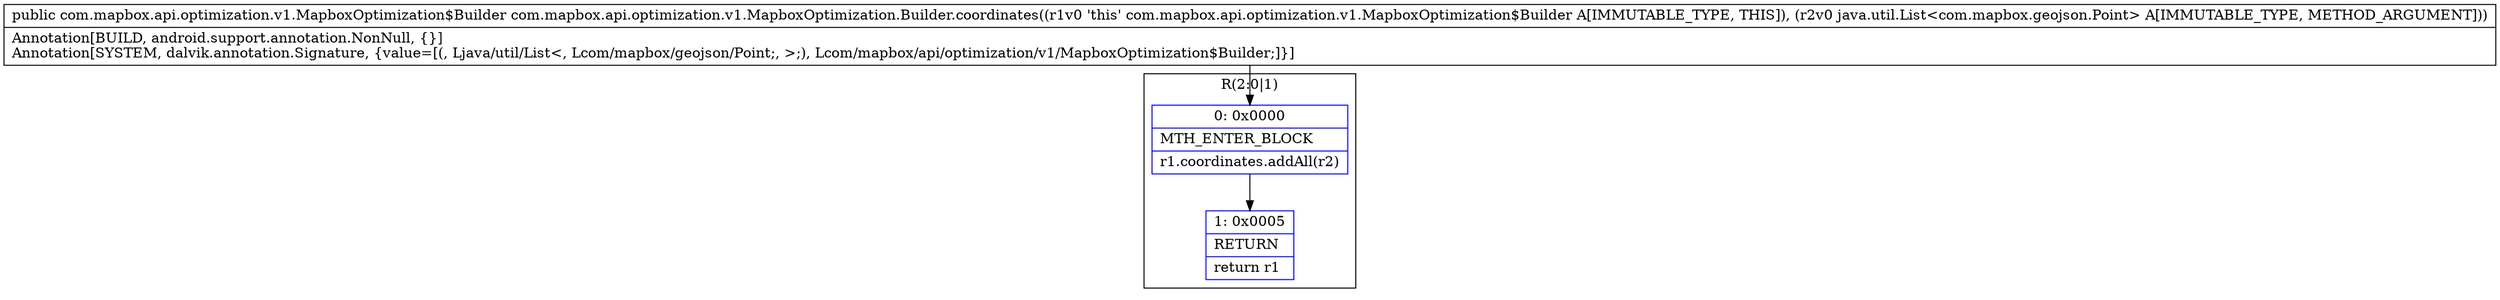 digraph "CFG forcom.mapbox.api.optimization.v1.MapboxOptimization.Builder.coordinates(Ljava\/util\/List;)Lcom\/mapbox\/api\/optimization\/v1\/MapboxOptimization$Builder;" {
subgraph cluster_Region_1116310779 {
label = "R(2:0|1)";
node [shape=record,color=blue];
Node_0 [shape=record,label="{0\:\ 0x0000|MTH_ENTER_BLOCK\l|r1.coordinates.addAll(r2)\l}"];
Node_1 [shape=record,label="{1\:\ 0x0005|RETURN\l|return r1\l}"];
}
MethodNode[shape=record,label="{public com.mapbox.api.optimization.v1.MapboxOptimization$Builder com.mapbox.api.optimization.v1.MapboxOptimization.Builder.coordinates((r1v0 'this' com.mapbox.api.optimization.v1.MapboxOptimization$Builder A[IMMUTABLE_TYPE, THIS]), (r2v0 java.util.List\<com.mapbox.geojson.Point\> A[IMMUTABLE_TYPE, METHOD_ARGUMENT]))  | Annotation[BUILD, android.support.annotation.NonNull, \{\}]\lAnnotation[SYSTEM, dalvik.annotation.Signature, \{value=[(, Ljava\/util\/List\<, Lcom\/mapbox\/geojson\/Point;, \>;), Lcom\/mapbox\/api\/optimization\/v1\/MapboxOptimization$Builder;]\}]\l}"];
MethodNode -> Node_0;
Node_0 -> Node_1;
}

